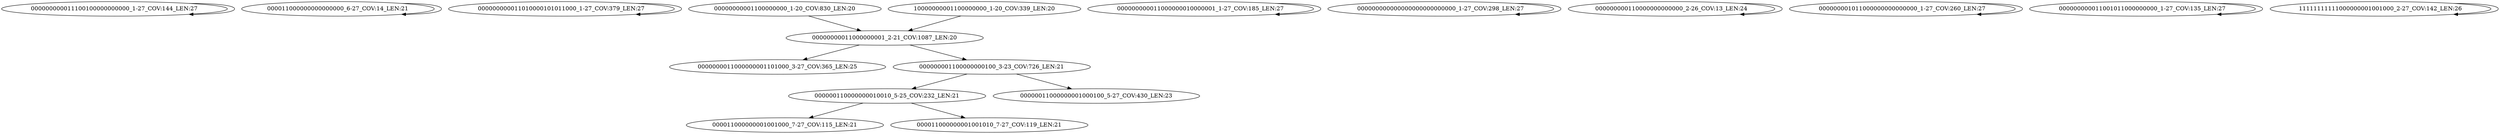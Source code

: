 digraph G {
    "000000000011100100000000000_1-27_COV:144_LEN:27" -> "000000000011100100000000000_1-27_COV:144_LEN:27";
    "000011000000000000000_6-27_COV:14_LEN:21" -> "000011000000000000000_6-27_COV:14_LEN:21";
    "000000000011010000101011000_1-27_COV:379_LEN:27" -> "000000000011010000101011000_1-27_COV:379_LEN:27";
    "00000000011000000001_2-21_COV:1087_LEN:20" -> "0000000011000000001101000_3-27_COV:365_LEN:25";
    "00000000011000000001_2-21_COV:1087_LEN:20" -> "000000001100000000100_3-23_COV:726_LEN:21";
    "000000000011000000010000001_1-27_COV:185_LEN:27" -> "000000000011000000010000001_1-27_COV:185_LEN:27";
    "00000000001100000000_1-20_COV:830_LEN:20" -> "00000000011000000001_2-21_COV:1087_LEN:20";
    "000000000000000000000000000_1-27_COV:298_LEN:27" -> "000000000000000000000000000_1-27_COV:298_LEN:27";
    "000000000110000000000000_2-26_COV:13_LEN:24" -> "000000000110000000000000_2-26_COV:13_LEN:24";
    "10000000001100000000_1-20_COV:339_LEN:20" -> "00000000011000000001_2-21_COV:1087_LEN:20";
    "000000001011000000000000000_1-27_COV:260_LEN:27" -> "000000001011000000000000000_1-27_COV:260_LEN:27";
    "000000110000000010010_5-25_COV:232_LEN:21" -> "000011000000001001000_7-27_COV:115_LEN:21";
    "000000110000000010010_5-25_COV:232_LEN:21" -> "000011000000001001010_7-27_COV:119_LEN:21";
    "000000000011001011000000000_1-27_COV:135_LEN:27" -> "000000000011001011000000000_1-27_COV:135_LEN:27";
    "000000001100000000100_3-23_COV:726_LEN:21" -> "00000011000000001000100_5-27_COV:430_LEN:23";
    "000000001100000000100_3-23_COV:726_LEN:21" -> "000000110000000010010_5-25_COV:232_LEN:21";
    "11111111111000000001001000_2-27_COV:142_LEN:26" -> "11111111111000000001001000_2-27_COV:142_LEN:26";
}
